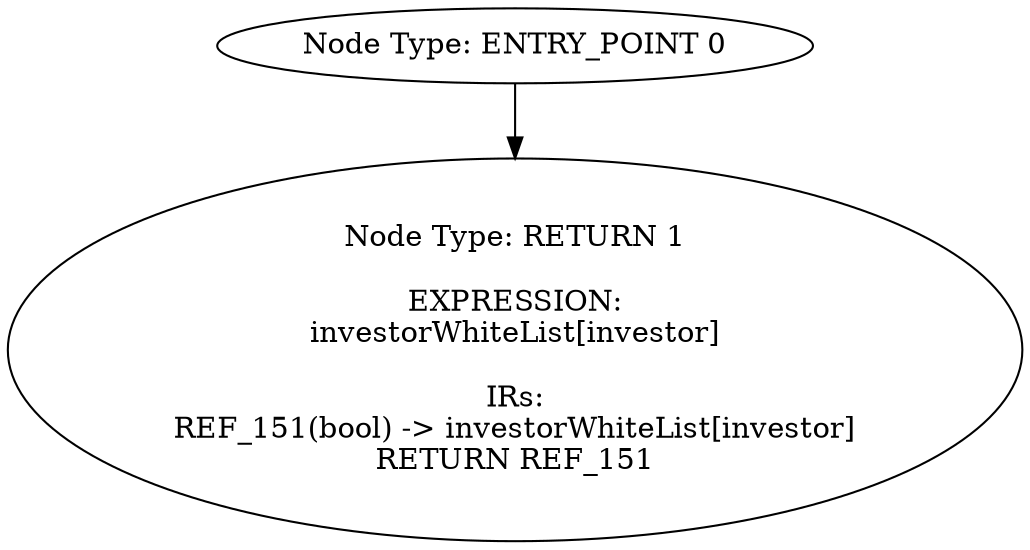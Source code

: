 digraph{
0[label="Node Type: ENTRY_POINT 0
"];
0->1;
1[label="Node Type: RETURN 1

EXPRESSION:
investorWhiteList[investor]

IRs:
REF_151(bool) -> investorWhiteList[investor]
RETURN REF_151"];
}
